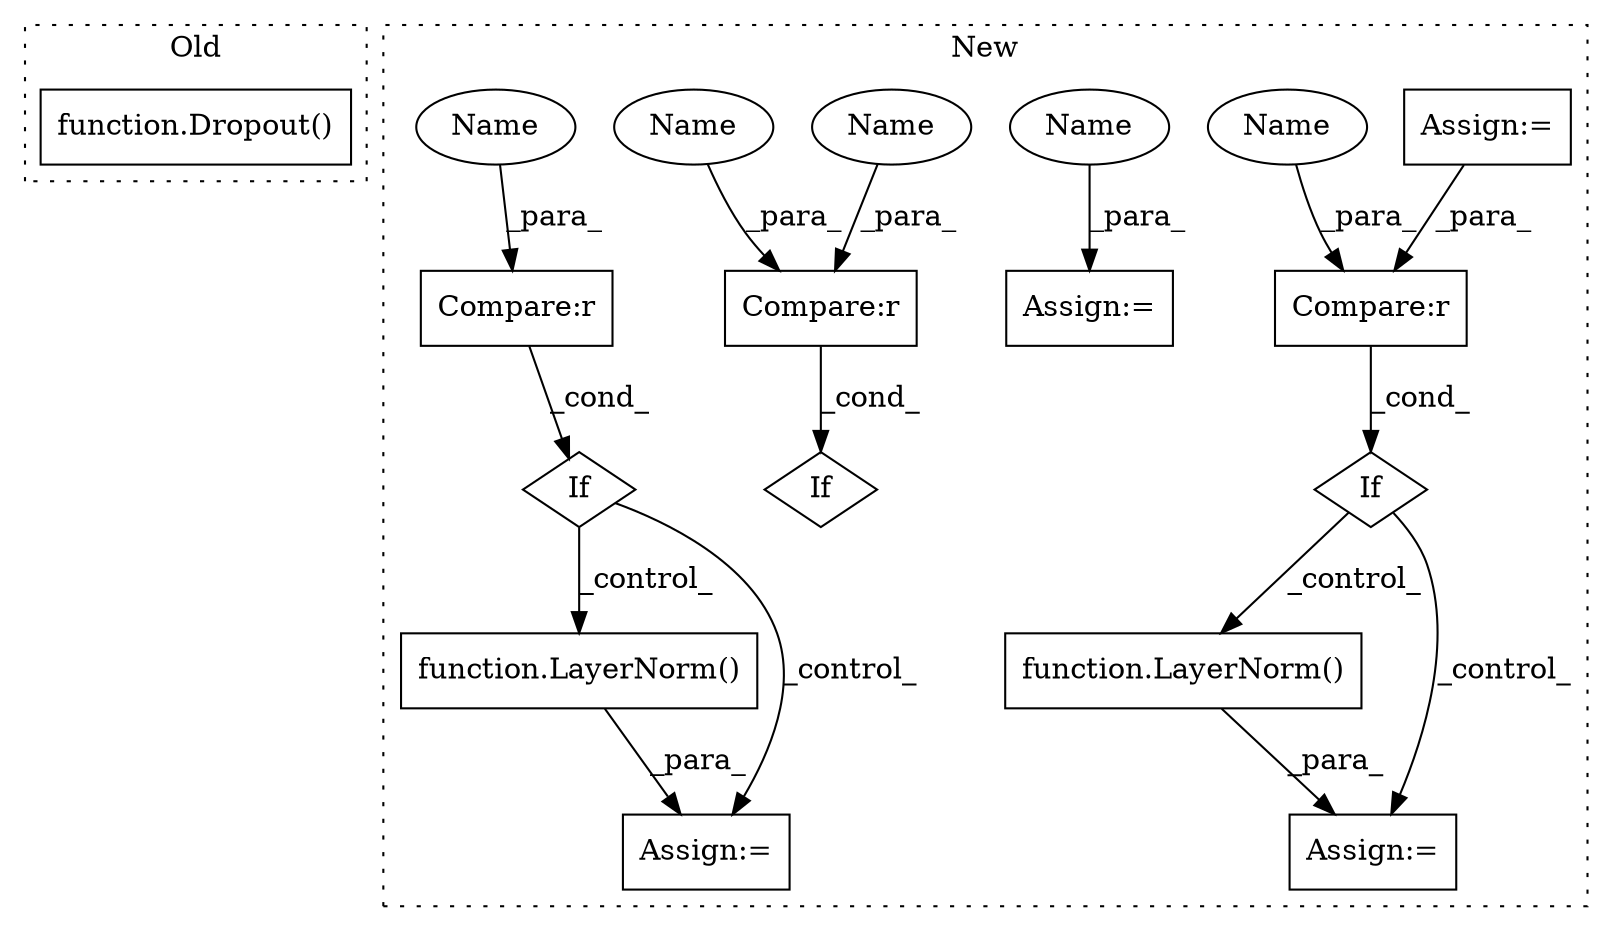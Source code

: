 digraph G {
subgraph cluster0 {
1 [label="function.Dropout()" a="75" s="44522,44537" l="8,1" shape="box"];
label = "Old";
style="dotted";
}
subgraph cluster1 {
2 [label="function.LayerNorm()" a="75" s="48328,48350" l="10,1" shape="box"];
3 [label="If" a="96" s="48270,48302" l="3,14" shape="diamond"];
4 [label="Compare:r" a="40" s="48273" l="29" shape="box"];
5 [label="Assign:=" a="68" s="48325" l="3" shape="box"];
6 [label="Compare:r" a="40" s="46567" l="29" shape="box"];
7 [label="If" a="96" s="46564,46596" l="3,14" shape="diamond"];
8 [label="Compare:r" a="40" s="46690" l="33" shape="box"];
9 [label="If" a="96" s="46687,46723" l="3,14" shape="diamond"];
10 [label="Assign:=" a="68" s="46500" l="3" shape="box"];
11 [label="function.LayerNorm()" a="75" s="46753,46775" l="10,1" shape="box"];
12 [label="Assign:=" a="68" s="46750" l="3" shape="box"];
13 [label="Assign:=" a="68" s="45819" l="3" shape="box"];
14 [label="Name" a="87" s="46567" l="21" shape="ellipse"];
15 [label="Name" a="87" s="46503" l="21" shape="ellipse"];
16 [label="Name" a="87" s="46592" l="4" shape="ellipse"];
17 [label="Name" a="87" s="46719" l="4" shape="ellipse"];
18 [label="Name" a="87" s="48298" l="4" shape="ellipse"];
label = "New";
style="dotted";
}
2 -> 5 [label="_para_"];
3 -> 2 [label="_control_"];
3 -> 5 [label="_control_"];
4 -> 3 [label="_cond_"];
6 -> 7 [label="_cond_"];
8 -> 9 [label="_cond_"];
9 -> 12 [label="_control_"];
9 -> 11 [label="_control_"];
11 -> 12 [label="_para_"];
13 -> 8 [label="_para_"];
14 -> 6 [label="_para_"];
15 -> 10 [label="_para_"];
16 -> 6 [label="_para_"];
17 -> 8 [label="_para_"];
18 -> 4 [label="_para_"];
}
